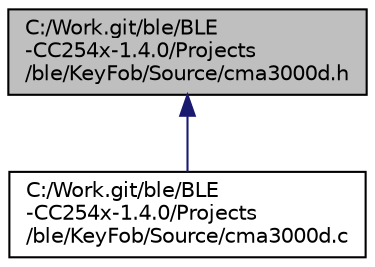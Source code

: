 digraph "C:/Work.git/ble/BLE-CC254x-1.4.0/Projects/ble/KeyFob/Source/cma3000d.h"
{
  edge [fontname="Helvetica",fontsize="10",labelfontname="Helvetica",labelfontsize="10"];
  node [fontname="Helvetica",fontsize="10",shape=record];
  Node1 [label="C:/Work.git/ble/BLE\l-CC254x-1.4.0/Projects\l/ble/KeyFob/Source/cma3000d.h",height=0.2,width=0.4,color="black", fillcolor="grey75", style="filled" fontcolor="black"];
  Node1 -> Node2 [dir="back",color="midnightblue",fontsize="10",style="solid",fontname="Helvetica"];
  Node2 [label="C:/Work.git/ble/BLE\l-CC254x-1.4.0/Projects\l/ble/KeyFob/Source/cma3000d.c",height=0.2,width=0.4,color="black", fillcolor="white", style="filled",URL="$cma3000d_8c.html"];
}
